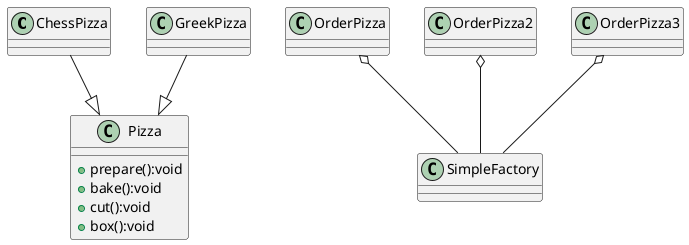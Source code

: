 @startuml

ChessPizza --|> Pizza
GreekPizza --|> Pizza
OrderPizza o-- SimpleFactory
OrderPizza2 o-- SimpleFactory
OrderPizza3 o-- SimpleFactory



class Pizza{
+ prepare():void
+ bake():void
+ cut():void
+ box():void
}
class ChessPizza
class GreekPizza
class OrderPizza
class OrderPizza3
class OrderPizza3
class SimpleFactory

@enduml